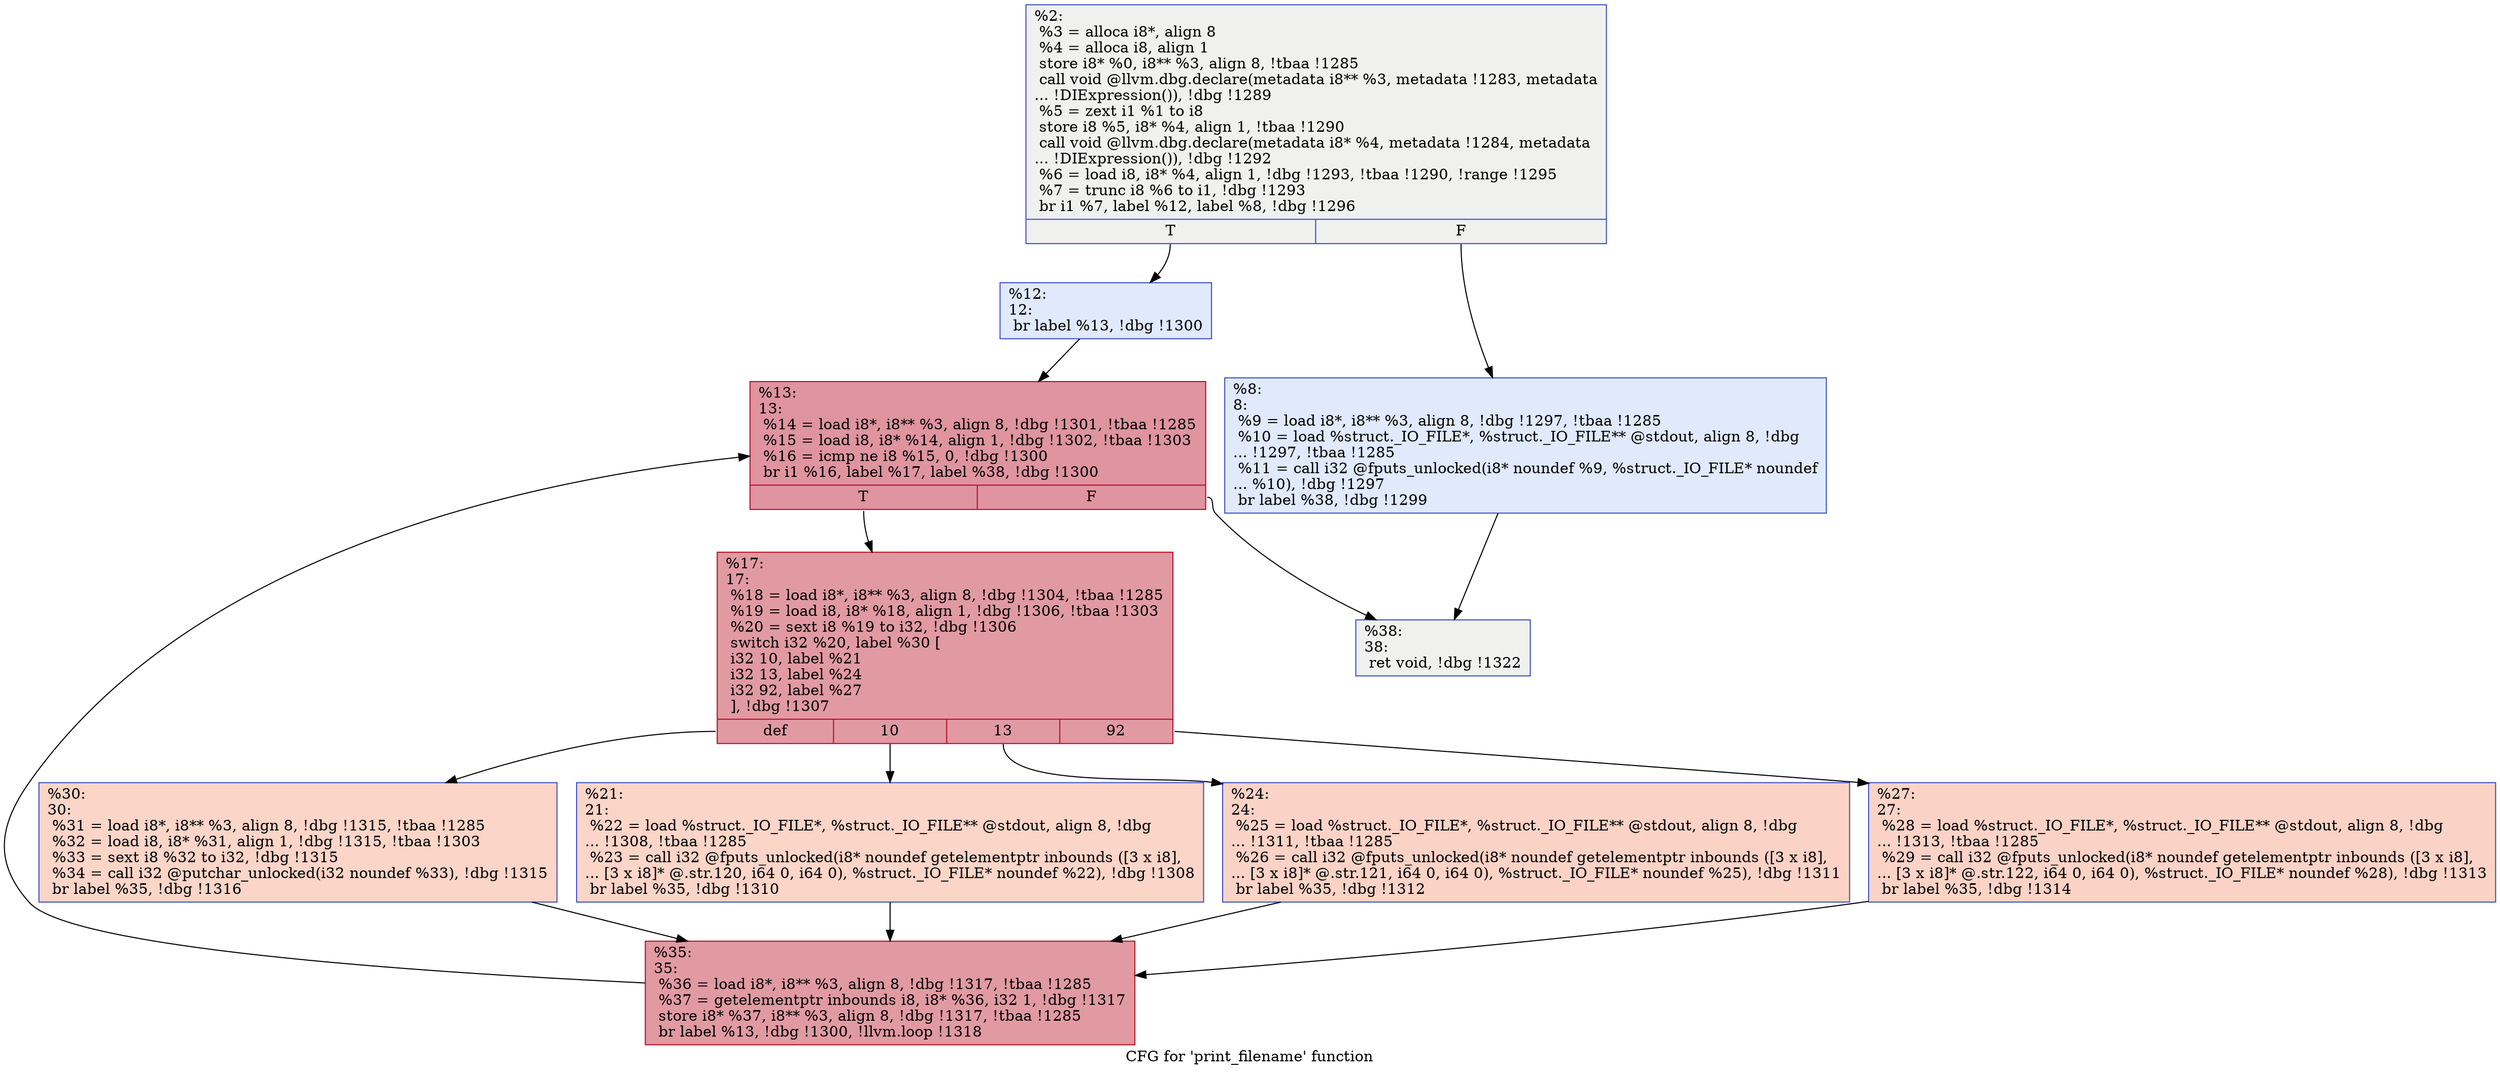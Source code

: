 digraph "CFG for 'print_filename' function" {
	label="CFG for 'print_filename' function";

	Node0x1df7e10 [shape=record,color="#3d50c3ff", style=filled, fillcolor="#dedcdb70",label="{%2:\l  %3 = alloca i8*, align 8\l  %4 = alloca i8, align 1\l  store i8* %0, i8** %3, align 8, !tbaa !1285\l  call void @llvm.dbg.declare(metadata i8** %3, metadata !1283, metadata\l... !DIExpression()), !dbg !1289\l  %5 = zext i1 %1 to i8\l  store i8 %5, i8* %4, align 1, !tbaa !1290\l  call void @llvm.dbg.declare(metadata i8* %4, metadata !1284, metadata\l... !DIExpression()), !dbg !1292\l  %6 = load i8, i8* %4, align 1, !dbg !1293, !tbaa !1290, !range !1295\l  %7 = trunc i8 %6 to i1, !dbg !1293\l  br i1 %7, label %12, label %8, !dbg !1296\l|{<s0>T|<s1>F}}"];
	Node0x1df7e10:s0 -> Node0x1e23480;
	Node0x1df7e10:s1 -> Node0x1e23430;
	Node0x1e23430 [shape=record,color="#3d50c3ff", style=filled, fillcolor="#b9d0f970",label="{%8:\l8:                                                \l  %9 = load i8*, i8** %3, align 8, !dbg !1297, !tbaa !1285\l  %10 = load %struct._IO_FILE*, %struct._IO_FILE** @stdout, align 8, !dbg\l... !1297, !tbaa !1285\l  %11 = call i32 @fputs_unlocked(i8* noundef %9, %struct._IO_FILE* noundef\l... %10), !dbg !1297\l  br label %38, !dbg !1299\l}"];
	Node0x1e23430 -> Node0x1e23700;
	Node0x1e23480 [shape=record,color="#3d50c3ff", style=filled, fillcolor="#b9d0f970",label="{%12:\l12:                                               \l  br label %13, !dbg !1300\l}"];
	Node0x1e23480 -> Node0x1e234d0;
	Node0x1e234d0 [shape=record,color="#b70d28ff", style=filled, fillcolor="#b70d2870",label="{%13:\l13:                                               \l  %14 = load i8*, i8** %3, align 8, !dbg !1301, !tbaa !1285\l  %15 = load i8, i8* %14, align 1, !dbg !1302, !tbaa !1303\l  %16 = icmp ne i8 %15, 0, !dbg !1300\l  br i1 %16, label %17, label %38, !dbg !1300\l|{<s0>T|<s1>F}}"];
	Node0x1e234d0:s0 -> Node0x1e23520;
	Node0x1e234d0:s1 -> Node0x1e23700;
	Node0x1e23520 [shape=record,color="#b70d28ff", style=filled, fillcolor="#bb1b2c70",label="{%17:\l17:                                               \l  %18 = load i8*, i8** %3, align 8, !dbg !1304, !tbaa !1285\l  %19 = load i8, i8* %18, align 1, !dbg !1306, !tbaa !1303\l  %20 = sext i8 %19 to i32, !dbg !1306\l  switch i32 %20, label %30 [\l    i32 10, label %21\l    i32 13, label %24\l    i32 92, label %27\l  ], !dbg !1307\l|{<s0>def|<s1>10|<s2>13|<s3>92}}"];
	Node0x1e23520:s0 -> Node0x1e23660;
	Node0x1e23520:s1 -> Node0x1e23570;
	Node0x1e23520:s2 -> Node0x1e235c0;
	Node0x1e23520:s3 -> Node0x1e23610;
	Node0x1e23570 [shape=record,color="#3d50c3ff", style=filled, fillcolor="#f5a08170",label="{%21:\l21:                                               \l  %22 = load %struct._IO_FILE*, %struct._IO_FILE** @stdout, align 8, !dbg\l... !1308, !tbaa !1285\l  %23 = call i32 @fputs_unlocked(i8* noundef getelementptr inbounds ([3 x i8],\l... [3 x i8]* @.str.120, i64 0, i64 0), %struct._IO_FILE* noundef %22), !dbg !1308\l  br label %35, !dbg !1310\l}"];
	Node0x1e23570 -> Node0x1e236b0;
	Node0x1e235c0 [shape=record,color="#3d50c3ff", style=filled, fillcolor="#f59c7d70",label="{%24:\l24:                                               \l  %25 = load %struct._IO_FILE*, %struct._IO_FILE** @stdout, align 8, !dbg\l... !1311, !tbaa !1285\l  %26 = call i32 @fputs_unlocked(i8* noundef getelementptr inbounds ([3 x i8],\l... [3 x i8]* @.str.121, i64 0, i64 0), %struct._IO_FILE* noundef %25), !dbg !1311\l  br label %35, !dbg !1312\l}"];
	Node0x1e235c0 -> Node0x1e236b0;
	Node0x1e23610 [shape=record,color="#3d50c3ff", style=filled, fillcolor="#f59c7d70",label="{%27:\l27:                                               \l  %28 = load %struct._IO_FILE*, %struct._IO_FILE** @stdout, align 8, !dbg\l... !1313, !tbaa !1285\l  %29 = call i32 @fputs_unlocked(i8* noundef getelementptr inbounds ([3 x i8],\l... [3 x i8]* @.str.122, i64 0, i64 0), %struct._IO_FILE* noundef %28), !dbg !1313\l  br label %35, !dbg !1314\l}"];
	Node0x1e23610 -> Node0x1e236b0;
	Node0x1e23660 [shape=record,color="#3d50c3ff", style=filled, fillcolor="#f5a08170",label="{%30:\l30:                                               \l  %31 = load i8*, i8** %3, align 8, !dbg !1315, !tbaa !1285\l  %32 = load i8, i8* %31, align 1, !dbg !1315, !tbaa !1303\l  %33 = sext i8 %32 to i32, !dbg !1315\l  %34 = call i32 @putchar_unlocked(i32 noundef %33), !dbg !1315\l  br label %35, !dbg !1316\l}"];
	Node0x1e23660 -> Node0x1e236b0;
	Node0x1e236b0 [shape=record,color="#b70d28ff", style=filled, fillcolor="#bb1b2c70",label="{%35:\l35:                                               \l  %36 = load i8*, i8** %3, align 8, !dbg !1317, !tbaa !1285\l  %37 = getelementptr inbounds i8, i8* %36, i32 1, !dbg !1317\l  store i8* %37, i8** %3, align 8, !dbg !1317, !tbaa !1285\l  br label %13, !dbg !1300, !llvm.loop !1318\l}"];
	Node0x1e236b0 -> Node0x1e234d0;
	Node0x1e23700 [shape=record,color="#3d50c3ff", style=filled, fillcolor="#dedcdb70",label="{%38:\l38:                                               \l  ret void, !dbg !1322\l}"];
}
